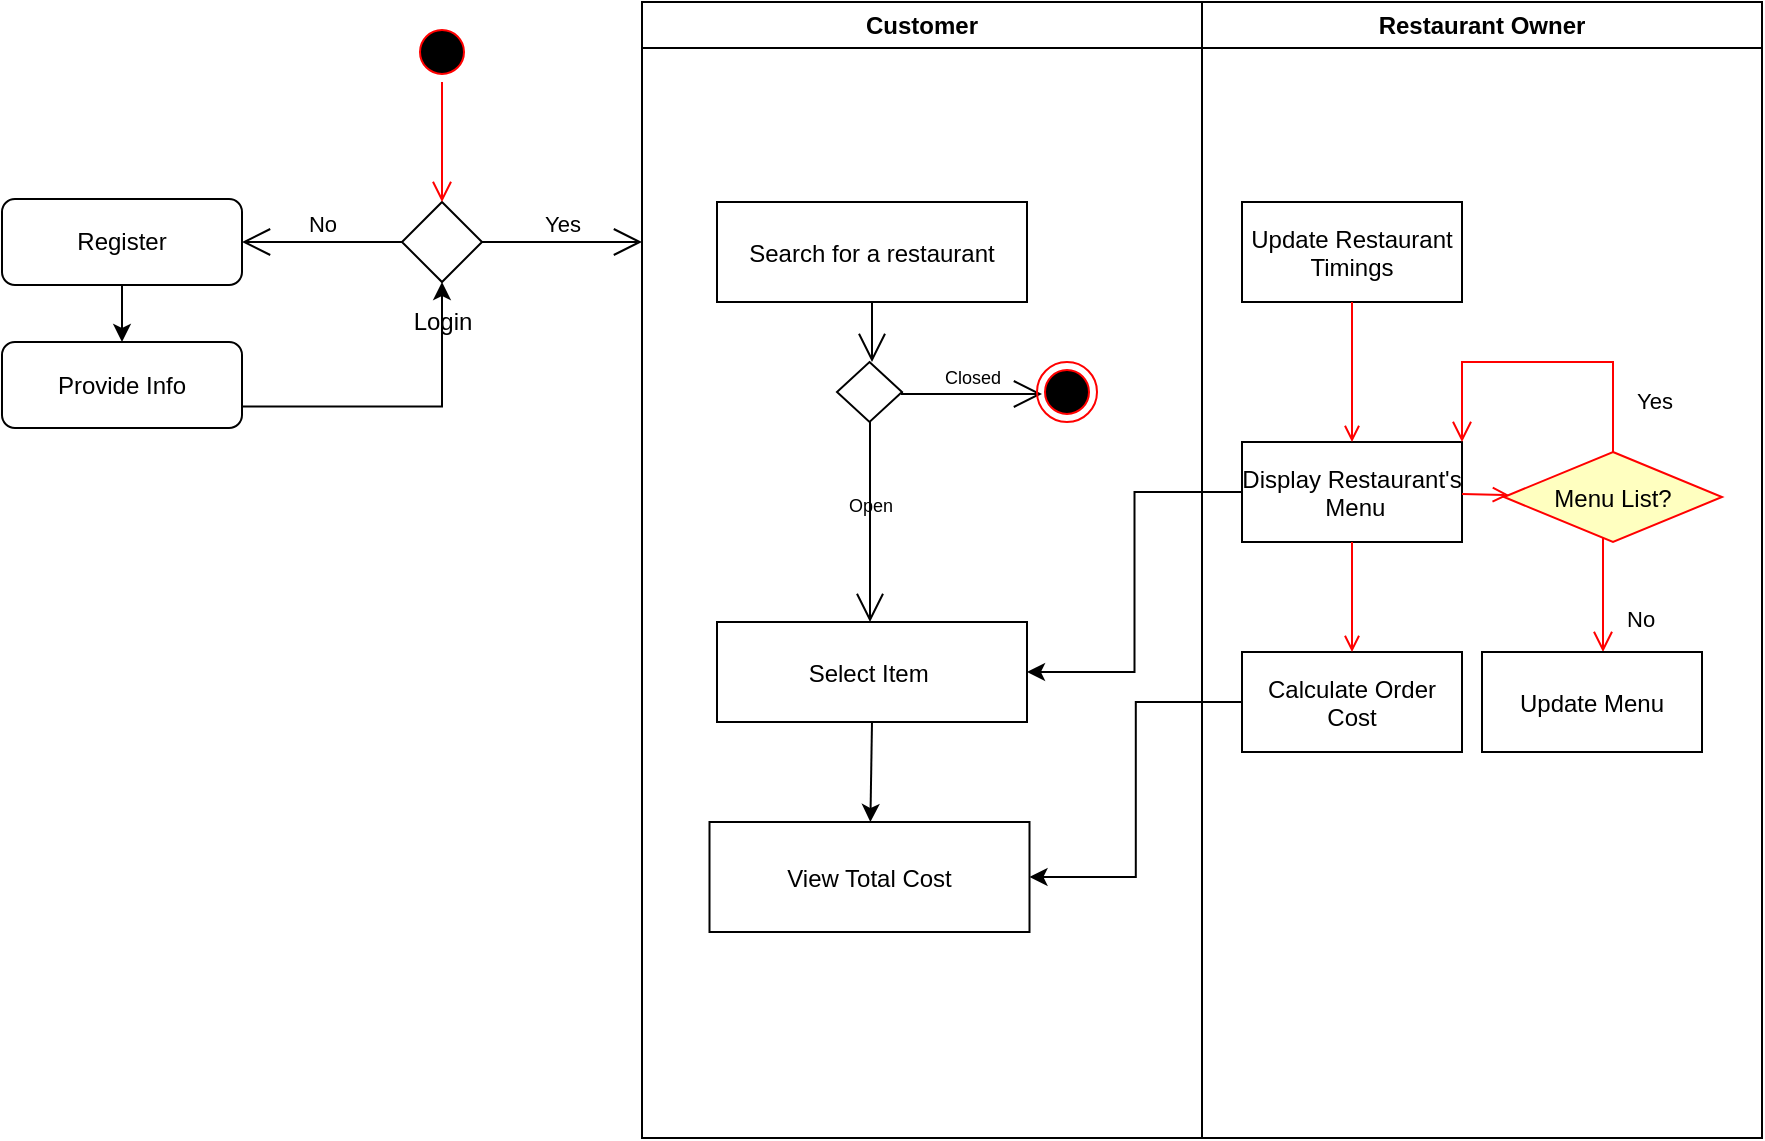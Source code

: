 <mxfile version="14.5.6" type="github">
  <diagram name="Page-1" id="e7e014a7-5840-1c2e-5031-d8a46d1fe8dd">
    <mxGraphModel dx="920" dy="514" grid="1" gridSize="10" guides="1" tooltips="1" connect="1" arrows="1" fold="1" page="1" pageScale="1" pageWidth="1169" pageHeight="826" background="#ffffff" math="0" shadow="0">
      <root>
        <mxCell id="0" />
        <mxCell id="1" parent="0" />
        <mxCell id="2" value="Customer" style="swimlane;whiteSpace=wrap" parent="1" vertex="1">
          <mxGeometry x="410" y="120" width="280" height="568" as="geometry" />
        </mxCell>
        <mxCell id="7" value="Search for a restaurant" style="" parent="2" vertex="1">
          <mxGeometry x="37.5" y="100" width="155" height="50" as="geometry" />
        </mxCell>
        <mxCell id="IYL_6dEC4UDWxEco9Q9W-116" style="edgeStyle=none;rounded=0;orthogonalLoop=1;jettySize=auto;html=1;exitX=0.5;exitY=1;exitDx=0;exitDy=0;fontSize=9;" edge="1" parent="2" source="8" target="10">
          <mxGeometry relative="1" as="geometry" />
        </mxCell>
        <mxCell id="8" value="Select Item " style="" parent="2" vertex="1">
          <mxGeometry x="37.5" y="310" width="155" height="50" as="geometry" />
        </mxCell>
        <mxCell id="10" value="View Total Cost" style="" parent="2" vertex="1">
          <mxGeometry x="33.75" y="410" width="160" height="55" as="geometry" />
        </mxCell>
        <mxCell id="IYL_6dEC4UDWxEco9Q9W-75" value="" style="shape=rhombus;html=1;verticalLabelPosition=bottom;verticalAlignment=top;fontSize=9;" vertex="1" parent="2">
          <mxGeometry x="97.5" y="180" width="32.5" height="30" as="geometry" />
        </mxCell>
        <mxCell id="IYL_6dEC4UDWxEco9Q9W-76" value="" style="edgeStyle=elbowEdgeStyle;html=1;elbow=horizontal;align=right;verticalAlign=bottom;endArrow=none;rounded=0;labelBackgroundColor=none;startArrow=open;startSize=12;fontSize=9;" edge="1" source="IYL_6dEC4UDWxEco9Q9W-75" parent="2">
          <mxGeometry relative="1" as="geometry">
            <mxPoint x="115" y="150" as="targetPoint" />
          </mxGeometry>
        </mxCell>
        <mxCell id="IYL_6dEC4UDWxEco9Q9W-77" value="Open" style="edgeStyle=elbowEdgeStyle;html=1;elbow=vertical;verticalAlign=bottom;endArrow=open;rounded=0;labelBackgroundColor=none;endSize=12;fontSize=9;entryX=0.5;entryY=0;entryDx=0;entryDy=0;" edge="1" parent="2">
          <mxGeometry relative="1" as="geometry">
            <mxPoint x="114" y="310" as="targetPoint" />
            <mxPoint x="114" y="210" as="sourcePoint" />
            <Array as="points" />
          </mxGeometry>
        </mxCell>
        <mxCell id="IYL_6dEC4UDWxEco9Q9W-78" value="Closed" style="html=1;elbow=vertical;verticalAlign=bottom;endArrow=open;labelBackgroundColor=none;endSize=12;fontSize=9;rounded=0;edgeStyle=elbowEdgeStyle;exitX=1;exitY=0.5;exitDx=0;exitDy=0;" edge="1" source="IYL_6dEC4UDWxEco9Q9W-75" parent="2">
          <mxGeometry relative="1" as="geometry">
            <mxPoint x="200" y="196" as="targetPoint" />
            <mxPoint x="138" y="191" as="sourcePoint" />
            <Array as="points">
              <mxPoint x="218" y="196" />
              <mxPoint x="46" y="186" />
            </Array>
          </mxGeometry>
        </mxCell>
        <mxCell id="IYL_6dEC4UDWxEco9Q9W-79" style="edgeStyle=none;rounded=0;orthogonalLoop=1;jettySize=auto;html=1;exitX=0.5;exitY=1;exitDx=0;exitDy=0;fontSize=9;" edge="1" parent="2" source="IYL_6dEC4UDWxEco9Q9W-75" target="IYL_6dEC4UDWxEco9Q9W-75">
          <mxGeometry relative="1" as="geometry" />
        </mxCell>
        <mxCell id="IYL_6dEC4UDWxEco9Q9W-80" style="edgeStyle=none;rounded=0;orthogonalLoop=1;jettySize=auto;html=1;exitX=0.5;exitY=0;exitDx=0;exitDy=0;fontSize=9;" edge="1" parent="2" source="8" target="8">
          <mxGeometry relative="1" as="geometry" />
        </mxCell>
        <mxCell id="IYL_6dEC4UDWxEco9Q9W-85" value="" style="ellipse;html=1;shape=endState;fillColor=#000000;strokeColor=#ff0000;fontSize=9;" vertex="1" parent="2">
          <mxGeometry x="197.5" y="180" width="30" height="30" as="geometry" />
        </mxCell>
        <mxCell id="3" value="Restaurant Owner" style="swimlane;whiteSpace=wrap;startSize=23;" parent="1" vertex="1">
          <mxGeometry x="690" y="120" width="280" height="568" as="geometry" />
        </mxCell>
        <mxCell id="15" value="Update Restaurant &#xa;Timings" style="" parent="3" vertex="1">
          <mxGeometry x="20" y="100" width="110" height="50" as="geometry" />
        </mxCell>
        <mxCell id="16" value="Display Restaurant&#39;s&#xa; Menu" style="" parent="3" vertex="1">
          <mxGeometry x="20" y="220" width="110" height="50" as="geometry" />
        </mxCell>
        <mxCell id="17" value="" style="endArrow=open;strokeColor=#FF0000;endFill=1;rounded=0" parent="3" source="15" target="16" edge="1">
          <mxGeometry relative="1" as="geometry" />
        </mxCell>
        <mxCell id="18" value="Calculate Order &#xa;Cost" style="" parent="3" vertex="1">
          <mxGeometry x="20" y="325" width="110" height="50" as="geometry" />
        </mxCell>
        <mxCell id="19" value="" style="endArrow=open;strokeColor=#FF0000;endFill=1;rounded=0" parent="3" source="16" target="18" edge="1">
          <mxGeometry relative="1" as="geometry" />
        </mxCell>
        <mxCell id="21" value="Menu List?" style="rhombus;fillColor=#ffffc0;strokeColor=#ff0000;" parent="3" vertex="1">
          <mxGeometry x="151" y="225" width="109" height="45" as="geometry" />
        </mxCell>
        <mxCell id="22" value="Yes" style="edgeStyle=elbowEdgeStyle;elbow=horizontal;align=left;verticalAlign=bottom;endArrow=open;endSize=8;strokeColor=#FF0000;exitX=0.5;exitY=0;endFill=1;rounded=0;entryX=1;entryY=0;entryDx=0;entryDy=0;" parent="3" source="21" target="16" edge="1">
          <mxGeometry x="-0.793" y="-10" relative="1" as="geometry">
            <mxPoint x="155" y="147.5" as="targetPoint" />
            <Array as="points">
              <mxPoint x="190" y="180" />
            </Array>
            <mxPoint as="offset" />
          </mxGeometry>
        </mxCell>
        <mxCell id="23" value="No" style="edgeStyle=elbowEdgeStyle;elbow=horizontal;align=left;verticalAlign=top;endArrow=open;endSize=8;strokeColor=#FF0000;endFill=1;rounded=0" parent="3" source="21" target="30" edge="1">
          <mxGeometry y="10" relative="1" as="geometry">
            <mxPoint x="190" y="305" as="targetPoint" />
            <mxPoint y="-1" as="offset" />
          </mxGeometry>
        </mxCell>
        <mxCell id="24" value="" style="endArrow=open;strokeColor=#FF0000;endFill=1;rounded=0" parent="3" source="16" target="21" edge="1">
          <mxGeometry relative="1" as="geometry" />
        </mxCell>
        <mxCell id="30" value="Update Menu" style="" parent="3" vertex="1">
          <mxGeometry x="140" y="325" width="110" height="50" as="geometry" />
        </mxCell>
        <mxCell id="IYL_6dEC4UDWxEco9Q9W-57" value="Login" style="shape=rhombus;html=1;verticalLabelPosition=bottom;verticalAlignment=top;" vertex="1" parent="1">
          <mxGeometry x="290" y="220" width="40" height="40" as="geometry" />
        </mxCell>
        <mxCell id="IYL_6dEC4UDWxEco9Q9W-59" value="Yes" style="edgeStyle=elbowEdgeStyle;html=1;elbow=vertical;verticalAlign=bottom;endArrow=open;rounded=0;labelBackgroundColor=none;endSize=12;" edge="1" source="IYL_6dEC4UDWxEco9Q9W-57" parent="1">
          <mxGeometry relative="1" as="geometry">
            <mxPoint x="410" y="240" as="targetPoint" />
          </mxGeometry>
        </mxCell>
        <mxCell id="IYL_6dEC4UDWxEco9Q9W-60" value="No" style="edgeStyle=elbowEdgeStyle;html=1;elbow=vertical;verticalAlign=bottom;endArrow=open;rounded=0;labelBackgroundColor=none;endSize=12;" edge="1" source="IYL_6dEC4UDWxEco9Q9W-57" parent="1">
          <mxGeometry relative="1" as="geometry">
            <mxPoint x="210" y="240" as="targetPoint" />
          </mxGeometry>
        </mxCell>
        <mxCell id="IYL_6dEC4UDWxEco9Q9W-62" value="" style="ellipse;html=1;shape=startState;fillColor=#000000;strokeColor=#ff0000;" vertex="1" parent="1">
          <mxGeometry x="295" y="130" width="30" height="30" as="geometry" />
        </mxCell>
        <mxCell id="IYL_6dEC4UDWxEco9Q9W-63" value="" style="edgeStyle=orthogonalEdgeStyle;html=1;verticalAlign=bottom;endArrow=open;endSize=8;strokeColor=#ff0000;" edge="1" source="IYL_6dEC4UDWxEco9Q9W-62" parent="1">
          <mxGeometry relative="1" as="geometry">
            <mxPoint x="310" y="220" as="targetPoint" />
          </mxGeometry>
        </mxCell>
        <mxCell id="IYL_6dEC4UDWxEco9Q9W-66" style="edgeStyle=orthogonalEdgeStyle;rounded=0;orthogonalLoop=1;jettySize=auto;html=1;exitX=0.5;exitY=1;exitDx=0;exitDy=0;entryX=0.5;entryY=0;entryDx=0;entryDy=0;" edge="1" parent="1" source="IYL_6dEC4UDWxEco9Q9W-64" target="IYL_6dEC4UDWxEco9Q9W-65">
          <mxGeometry relative="1" as="geometry" />
        </mxCell>
        <mxCell id="IYL_6dEC4UDWxEco9Q9W-64" value="Register" style="shape=rect;html=1;rounded=1;whiteSpace=wrap;align=center;" vertex="1" parent="1">
          <mxGeometry x="90" y="218.5" width="120" height="43" as="geometry" />
        </mxCell>
        <mxCell id="IYL_6dEC4UDWxEco9Q9W-67" style="edgeStyle=orthogonalEdgeStyle;rounded=0;orthogonalLoop=1;jettySize=auto;html=1;exitX=1;exitY=0.75;exitDx=0;exitDy=0;" edge="1" parent="1" source="IYL_6dEC4UDWxEco9Q9W-65" target="IYL_6dEC4UDWxEco9Q9W-57">
          <mxGeometry relative="1" as="geometry" />
        </mxCell>
        <mxCell id="IYL_6dEC4UDWxEco9Q9W-65" value="Provide Info" style="shape=rect;html=1;rounded=1;whiteSpace=wrap;align=center;" vertex="1" parent="1">
          <mxGeometry x="90" y="290" width="120" height="43" as="geometry" />
        </mxCell>
        <mxCell id="IYL_6dEC4UDWxEco9Q9W-71" style="edgeStyle=orthogonalEdgeStyle;rounded=0;orthogonalLoop=1;jettySize=auto;html=1;exitX=0;exitY=0.5;exitDx=0;exitDy=0;fontSize=9;entryX=1;entryY=0.5;entryDx=0;entryDy=0;" edge="1" parent="1" source="16" target="8">
          <mxGeometry relative="1" as="geometry" />
        </mxCell>
        <mxCell id="IYL_6dEC4UDWxEco9Q9W-73" style="edgeStyle=orthogonalEdgeStyle;rounded=0;orthogonalLoop=1;jettySize=auto;html=1;exitX=0;exitY=0.5;exitDx=0;exitDy=0;entryX=1;entryY=0.5;entryDx=0;entryDy=0;fontSize=9;" edge="1" parent="1" source="18" target="10">
          <mxGeometry relative="1" as="geometry" />
        </mxCell>
      </root>
    </mxGraphModel>
  </diagram>
</mxfile>
